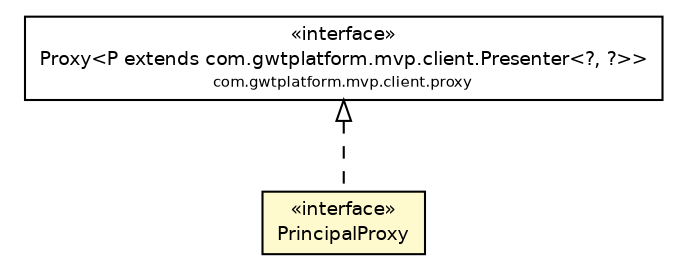 #!/usr/local/bin/dot
#
# Class diagram 
# Generated by UmlGraph version 4.6 (http://www.spinellis.gr/sw/umlgraph)
#

digraph G {
	edge [fontname="Helvetica",fontsize=10,labelfontname="Helvetica",labelfontsize=10];
	node [fontname="Helvetica",fontsize=10,shape=plaintext];
	// br.net.meditec.client.telas.principal.PrincipalPresenter.PrincipalProxy
	c4860 [label=<<table border="0" cellborder="1" cellspacing="0" cellpadding="2" port="p" bgcolor="lemonChiffon" href="./PrincipalPresenter.PrincipalProxy.html">
		<tr><td><table border="0" cellspacing="0" cellpadding="1">
			<tr><td> &laquo;interface&raquo; </td></tr>
			<tr><td> PrincipalProxy </td></tr>
		</table></td></tr>
		</table>>, fontname="Helvetica", fontcolor="black", fontsize=9.0];
	//br.net.meditec.client.telas.principal.PrincipalPresenter.PrincipalProxy implements com.gwtplatform.mvp.client.proxy.Proxy<P extends com.gwtplatform.mvp.client.Presenter<?, ?>>
	c4888:p -> c4860:p [dir=back,arrowtail=empty,style=dashed];
	// com.gwtplatform.mvp.client.proxy.Proxy<P extends com.gwtplatform.mvp.client.Presenter<?, ?>>
	c4888 [label=<<table border="0" cellborder="1" cellspacing="0" cellpadding="2" port="p" href="http://java.sun.com/j2se/1.4.2/docs/api/com/gwtplatform/mvp/client/proxy/Proxy.html">
		<tr><td><table border="0" cellspacing="0" cellpadding="1">
			<tr><td> &laquo;interface&raquo; </td></tr>
			<tr><td> Proxy&lt;P extends com.gwtplatform.mvp.client.Presenter&lt;?, ?&gt;&gt; </td></tr>
			<tr><td><font point-size="7.0"> com.gwtplatform.mvp.client.proxy </font></td></tr>
		</table></td></tr>
		</table>>, fontname="Helvetica", fontcolor="black", fontsize=9.0];
}

